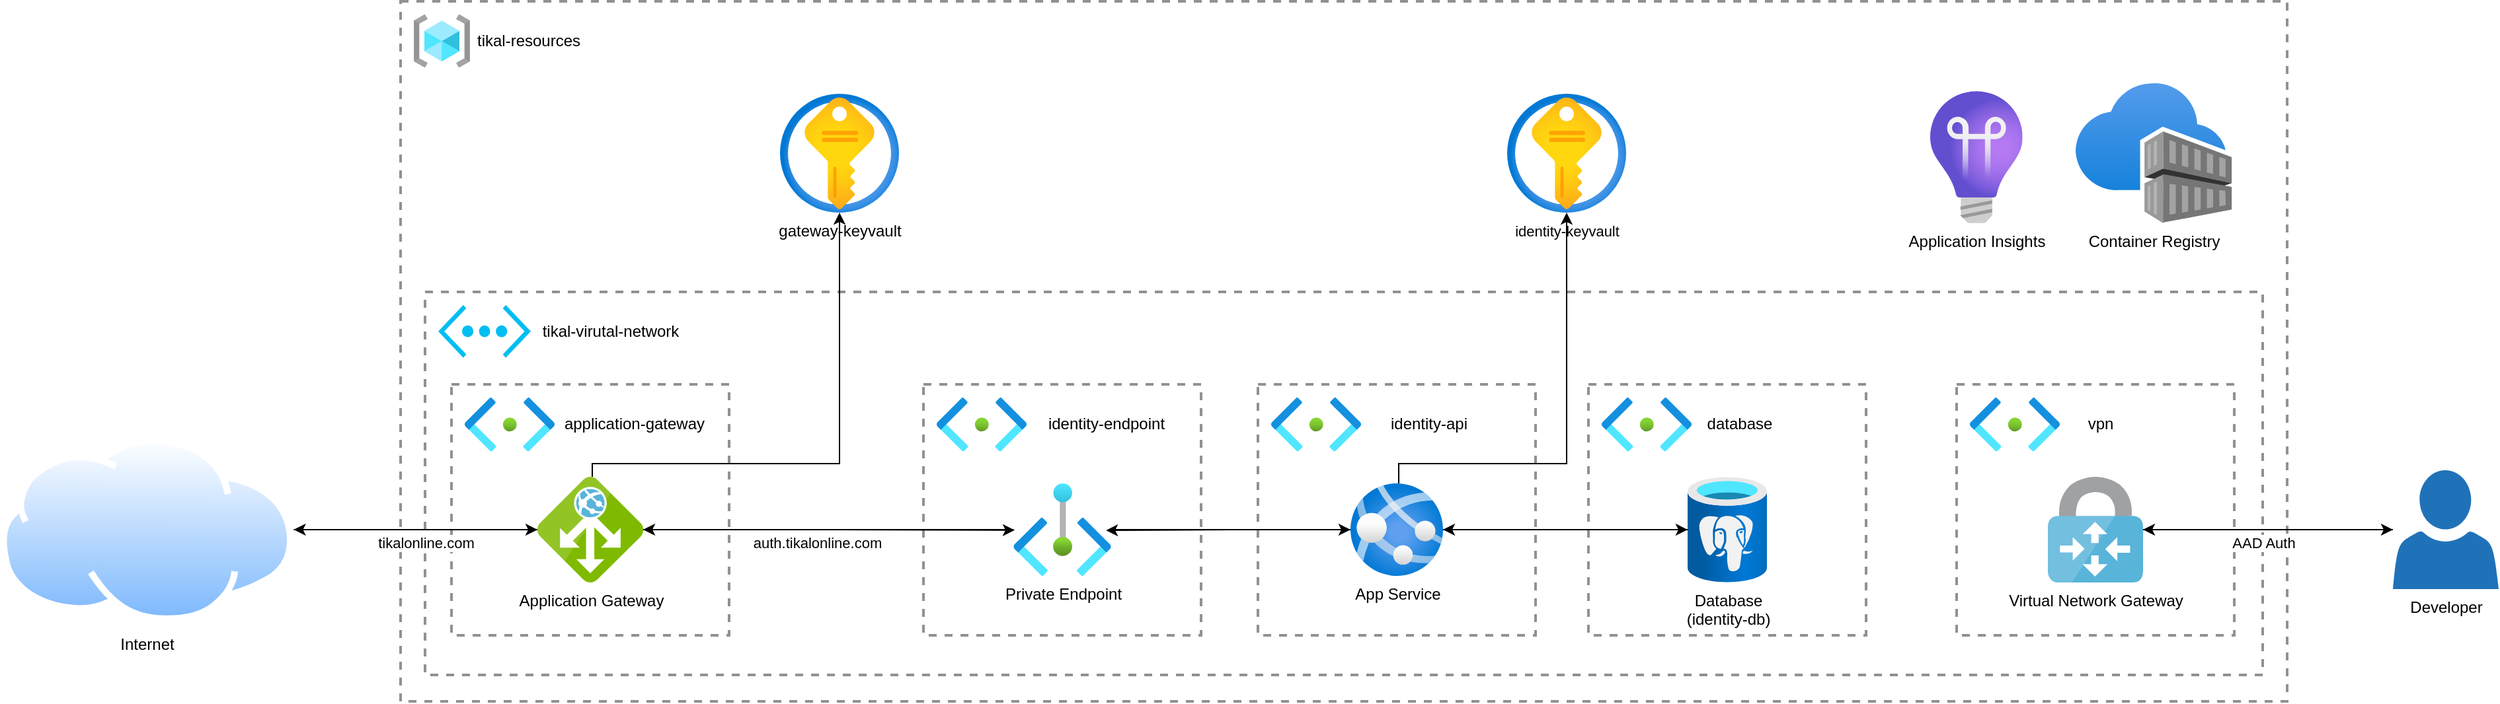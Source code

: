 <mxfile version="27.1.6">
  <diagram id="vuMTW8YQfYrDOJvJzxi7" name="Page-1">
    <mxGraphModel dx="3848" dy="2367" grid="1" gridSize="10" guides="1" tooltips="1" connect="1" arrows="1" fold="1" page="1" pageScale="1" pageWidth="827" pageHeight="1169" math="0" shadow="0">
      <root>
        <mxCell id="0" />
        <mxCell id="1" parent="0" />
        <mxCell id="km7Ys9WgueS3rmO2dscL-8" value="" style="fontStyle=0;verticalAlign=top;align=center;spacingTop=-2;fillColor=none;rounded=0;whiteSpace=wrap;html=1;strokeColor=#919191;strokeWidth=2;dashed=1;container=1;collapsible=0;expand=0;recursiveResize=0;" vertex="1" parent="1">
          <mxGeometry x="-827" y="-110" width="1427" height="530" as="geometry" />
        </mxCell>
        <mxCell id="km7Ys9WgueS3rmO2dscL-14" value="" style="fontStyle=0;verticalAlign=top;align=center;spacingTop=-2;fillColor=none;rounded=0;whiteSpace=wrap;html=1;strokeColor=#919191;strokeWidth=2;dashed=1;container=1;collapsible=0;expand=0;recursiveResize=0;" vertex="1" parent="km7Ys9WgueS3rmO2dscL-8">
          <mxGeometry x="18.5" y="220" width="1390" height="290" as="geometry" />
        </mxCell>
        <mxCell id="km7Ys9WgueS3rmO2dscL-20" value="tikal-virutal-network" style="text;html=1;align=center;verticalAlign=middle;whiteSpace=wrap;rounded=0;" vertex="1" parent="km7Ys9WgueS3rmO2dscL-14">
          <mxGeometry x="80" y="14.91" width="120" height="30" as="geometry" />
        </mxCell>
        <mxCell id="km7Ys9WgueS3rmO2dscL-22" value="" style="fontStyle=0;verticalAlign=top;align=center;spacingTop=-2;fillColor=none;rounded=0;whiteSpace=wrap;html=1;strokeColor=#919191;strokeWidth=2;dashed=1;container=1;collapsible=0;expand=0;recursiveResize=0;" vertex="1" parent="km7Ys9WgueS3rmO2dscL-14">
          <mxGeometry x="20" y="70" width="210" height="190" as="geometry" />
        </mxCell>
        <mxCell id="km7Ys9WgueS3rmO2dscL-18" value="" style="image;aspect=fixed;html=1;points=[];align=center;fontSize=12;image=img/lib/azure2/networking/Subnet.svg;" vertex="1" parent="km7Ys9WgueS3rmO2dscL-22">
          <mxGeometry x="10" y="10" width="68" height="40.72" as="geometry" />
        </mxCell>
        <mxCell id="km7Ys9WgueS3rmO2dscL-23" value="application-gateway" style="text;html=1;align=center;verticalAlign=middle;whiteSpace=wrap;rounded=0;" vertex="1" parent="km7Ys9WgueS3rmO2dscL-22">
          <mxGeometry x="78" y="15.36" width="120" height="30" as="geometry" />
        </mxCell>
        <mxCell id="km7Ys9WgueS3rmO2dscL-24" value="Application Gateway" style="image;sketch=0;aspect=fixed;html=1;points=[];align=center;fontSize=12;image=img/lib/mscae/Application_Gateway.svg;" vertex="1" parent="km7Ys9WgueS3rmO2dscL-22">
          <mxGeometry x="65" y="70" width="80" height="80" as="geometry" />
        </mxCell>
        <mxCell id="km7Ys9WgueS3rmO2dscL-3" value="" style="verticalLabelPosition=bottom;html=1;verticalAlign=top;align=center;strokeColor=none;fillColor=#00BEF2;shape=mxgraph.azure.virtual_network;pointerEvents=1;" vertex="1" parent="km7Ys9WgueS3rmO2dscL-14">
          <mxGeometry x="10" y="9.91" width="70" height="40" as="geometry" />
        </mxCell>
        <mxCell id="km7Ys9WgueS3rmO2dscL-35" value="" style="fontStyle=0;verticalAlign=top;align=center;spacingTop=-2;fillColor=none;rounded=0;whiteSpace=wrap;html=1;strokeColor=#919191;strokeWidth=2;dashed=1;container=1;collapsible=0;expand=0;recursiveResize=0;" vertex="1" parent="km7Ys9WgueS3rmO2dscL-14">
          <mxGeometry x="377" y="70" width="210" height="190" as="geometry" />
        </mxCell>
        <mxCell id="km7Ys9WgueS3rmO2dscL-36" value="" style="image;aspect=fixed;html=1;points=[];align=center;fontSize=12;image=img/lib/azure2/networking/Subnet.svg;" vertex="1" parent="km7Ys9WgueS3rmO2dscL-35">
          <mxGeometry x="10" y="10" width="68" height="40.72" as="geometry" />
        </mxCell>
        <mxCell id="km7Ys9WgueS3rmO2dscL-37" value="identity-endpoint" style="text;html=1;align=center;verticalAlign=middle;whiteSpace=wrap;rounded=0;" vertex="1" parent="km7Ys9WgueS3rmO2dscL-35">
          <mxGeometry x="78" y="15.36" width="120" height="30" as="geometry" />
        </mxCell>
        <mxCell id="km7Ys9WgueS3rmO2dscL-39" value="Private Endpoint" style="image;aspect=fixed;html=1;points=[];align=center;fontSize=12;image=img/lib/azure2/other/Private_Endpoints.svg;" vertex="1" parent="km7Ys9WgueS3rmO2dscL-35">
          <mxGeometry x="68.2" y="75" width="73.6" height="70" as="geometry" />
        </mxCell>
        <mxCell id="km7Ys9WgueS3rmO2dscL-41" style="edgeStyle=orthogonalEdgeStyle;rounded=0;orthogonalLoop=1;jettySize=auto;html=1;" edge="1" parent="km7Ys9WgueS3rmO2dscL-14" source="km7Ys9WgueS3rmO2dscL-39" target="km7Ys9WgueS3rmO2dscL-24">
          <mxGeometry relative="1" as="geometry" />
        </mxCell>
        <mxCell id="km7Ys9WgueS3rmO2dscL-42" style="edgeStyle=orthogonalEdgeStyle;rounded=0;orthogonalLoop=1;jettySize=auto;html=1;entryX=0.011;entryY=0.505;entryDx=0;entryDy=0;entryPerimeter=0;" edge="1" parent="km7Ys9WgueS3rmO2dscL-14" source="km7Ys9WgueS3rmO2dscL-24" target="km7Ys9WgueS3rmO2dscL-39">
          <mxGeometry relative="1" as="geometry" />
        </mxCell>
        <mxCell id="km7Ys9WgueS3rmO2dscL-44" value="auth.tikalonline.com" style="edgeLabel;html=1;align=center;verticalAlign=middle;resizable=0;points=[];" vertex="1" connectable="0" parent="km7Ys9WgueS3rmO2dscL-42">
          <mxGeometry x="-0.059" y="-1" relative="1" as="geometry">
            <mxPoint x="-1" y="9" as="offset" />
          </mxGeometry>
        </mxCell>
        <mxCell id="km7Ys9WgueS3rmO2dscL-53" value="" style="fontStyle=0;verticalAlign=top;align=center;spacingTop=-2;fillColor=none;rounded=0;whiteSpace=wrap;html=1;strokeColor=#919191;strokeWidth=2;dashed=1;container=1;collapsible=0;expand=0;recursiveResize=0;" vertex="1" parent="km7Ys9WgueS3rmO2dscL-14">
          <mxGeometry x="880" y="70" width="210" height="190" as="geometry" />
        </mxCell>
        <mxCell id="km7Ys9WgueS3rmO2dscL-54" value="" style="image;aspect=fixed;html=1;points=[];align=center;fontSize=12;image=img/lib/azure2/networking/Subnet.svg;" vertex="1" parent="km7Ys9WgueS3rmO2dscL-53">
          <mxGeometry x="10" y="10" width="68" height="40.72" as="geometry" />
        </mxCell>
        <mxCell id="km7Ys9WgueS3rmO2dscL-55" value="database" style="text;html=1;align=center;verticalAlign=middle;whiteSpace=wrap;rounded=0;" vertex="1" parent="km7Ys9WgueS3rmO2dscL-53">
          <mxGeometry x="78" y="15.36" width="72" height="30" as="geometry" />
        </mxCell>
        <mxCell id="km7Ys9WgueS3rmO2dscL-57" value="Database&lt;br&gt;(identity-db)" style="image;aspect=fixed;html=1;points=[];align=center;fontSize=12;image=img/lib/azure2/databases/Azure_Database_PostgreSQL_Server.svg;" vertex="1" parent="km7Ys9WgueS3rmO2dscL-53">
          <mxGeometry x="75" y="70" width="60" height="80" as="geometry" />
        </mxCell>
        <mxCell id="km7Ys9WgueS3rmO2dscL-46" value="" style="fontStyle=0;verticalAlign=top;align=center;spacingTop=-2;fillColor=none;rounded=0;whiteSpace=wrap;html=1;strokeColor=#919191;strokeWidth=2;dashed=1;container=1;collapsible=0;expand=0;recursiveResize=0;" vertex="1" parent="km7Ys9WgueS3rmO2dscL-14">
          <mxGeometry x="630" y="70" width="210" height="190" as="geometry" />
        </mxCell>
        <mxCell id="km7Ys9WgueS3rmO2dscL-47" value="" style="image;aspect=fixed;html=1;points=[];align=center;fontSize=12;image=img/lib/azure2/networking/Subnet.svg;" vertex="1" parent="km7Ys9WgueS3rmO2dscL-46">
          <mxGeometry x="10" y="10" width="68" height="40.72" as="geometry" />
        </mxCell>
        <mxCell id="km7Ys9WgueS3rmO2dscL-48" value="identity-api" style="text;html=1;align=center;verticalAlign=middle;whiteSpace=wrap;rounded=0;" vertex="1" parent="km7Ys9WgueS3rmO2dscL-46">
          <mxGeometry x="78" y="15.36" width="102" height="30" as="geometry" />
        </mxCell>
        <mxCell id="km7Ys9WgueS3rmO2dscL-50" value="App Service" style="image;aspect=fixed;html=1;points=[];align=center;fontSize=12;image=img/lib/azure2/containers/App_Services.svg;" vertex="1" parent="km7Ys9WgueS3rmO2dscL-46">
          <mxGeometry x="70" y="75" width="70" height="70" as="geometry" />
        </mxCell>
        <mxCell id="km7Ys9WgueS3rmO2dscL-51" style="edgeStyle=orthogonalEdgeStyle;rounded=0;orthogonalLoop=1;jettySize=auto;html=1;" edge="1" parent="km7Ys9WgueS3rmO2dscL-14" source="km7Ys9WgueS3rmO2dscL-39" target="km7Ys9WgueS3rmO2dscL-50">
          <mxGeometry relative="1" as="geometry" />
        </mxCell>
        <mxCell id="km7Ys9WgueS3rmO2dscL-52" style="edgeStyle=orthogonalEdgeStyle;rounded=0;orthogonalLoop=1;jettySize=auto;html=1;entryX=0.949;entryY=0.508;entryDx=0;entryDy=0;entryPerimeter=0;" edge="1" parent="km7Ys9WgueS3rmO2dscL-14" source="km7Ys9WgueS3rmO2dscL-50" target="km7Ys9WgueS3rmO2dscL-39">
          <mxGeometry relative="1" as="geometry" />
        </mxCell>
        <mxCell id="km7Ys9WgueS3rmO2dscL-59" style="edgeStyle=orthogonalEdgeStyle;rounded=0;orthogonalLoop=1;jettySize=auto;html=1;" edge="1" parent="km7Ys9WgueS3rmO2dscL-14" source="km7Ys9WgueS3rmO2dscL-57" target="km7Ys9WgueS3rmO2dscL-50">
          <mxGeometry relative="1" as="geometry" />
        </mxCell>
        <mxCell id="km7Ys9WgueS3rmO2dscL-60" style="edgeStyle=orthogonalEdgeStyle;rounded=0;orthogonalLoop=1;jettySize=auto;html=1;" edge="1" parent="km7Ys9WgueS3rmO2dscL-14" source="km7Ys9WgueS3rmO2dscL-50" target="km7Ys9WgueS3rmO2dscL-57">
          <mxGeometry relative="1" as="geometry" />
        </mxCell>
        <mxCell id="km7Ys9WgueS3rmO2dscL-106" value="" style="fontStyle=0;verticalAlign=top;align=center;spacingTop=-2;fillColor=none;rounded=0;whiteSpace=wrap;html=1;strokeColor=#919191;strokeWidth=2;dashed=1;container=1;collapsible=0;expand=0;recursiveResize=0;" vertex="1" parent="km7Ys9WgueS3rmO2dscL-14">
          <mxGeometry x="1158.5" y="70" width="210" height="190" as="geometry" />
        </mxCell>
        <mxCell id="km7Ys9WgueS3rmO2dscL-107" value="" style="image;aspect=fixed;html=1;points=[];align=center;fontSize=12;image=img/lib/azure2/networking/Subnet.svg;" vertex="1" parent="km7Ys9WgueS3rmO2dscL-106">
          <mxGeometry x="10" y="10" width="68" height="40.72" as="geometry" />
        </mxCell>
        <mxCell id="km7Ys9WgueS3rmO2dscL-108" value="vpn" style="text;html=1;align=center;verticalAlign=middle;whiteSpace=wrap;rounded=0;" vertex="1" parent="km7Ys9WgueS3rmO2dscL-106">
          <mxGeometry x="78" y="15.36" width="62" height="30" as="geometry" />
        </mxCell>
        <mxCell id="km7Ys9WgueS3rmO2dscL-110" value="Virtual Network Gateway" style="image;sketch=0;aspect=fixed;html=1;points=[];align=center;fontSize=12;image=img/lib/mscae/VPN_Gateway.svg;" vertex="1" parent="km7Ys9WgueS3rmO2dscL-106">
          <mxGeometry x="69" y="70" width="72" height="80" as="geometry" />
        </mxCell>
        <mxCell id="km7Ys9WgueS3rmO2dscL-9" value="" style="image;aspect=fixed;html=1;points=[];align=center;fontSize=12;image=img/lib/azure2/general/Resource_Groups.svg;" vertex="1" parent="km7Ys9WgueS3rmO2dscL-8">
          <mxGeometry x="10" y="10" width="42.5" height="40" as="geometry" />
        </mxCell>
        <mxCell id="km7Ys9WgueS3rmO2dscL-19" value="tikal-resources" style="text;html=1;align=center;verticalAlign=middle;whiteSpace=wrap;rounded=0;" vertex="1" parent="km7Ys9WgueS3rmO2dscL-8">
          <mxGeometry x="52.5" y="15" width="87.5" height="30" as="geometry" />
        </mxCell>
        <mxCell id="km7Ys9WgueS3rmO2dscL-61" value="&lt;div align=&quot;center&quot;&gt;&lt;span&gt;gateway-keyvault&lt;/span&gt;&lt;/div&gt;" style="image;aspect=fixed;html=1;points=[];align=center;fontSize=12;image=img/lib/azure2/security/Key_Vaults.svg;" vertex="1" parent="km7Ys9WgueS3rmO2dscL-8">
          <mxGeometry x="287" y="70" width="90" height="90" as="geometry" />
        </mxCell>
        <mxCell id="km7Ys9WgueS3rmO2dscL-73" style="edgeStyle=orthogonalEdgeStyle;rounded=0;orthogonalLoop=1;jettySize=auto;html=1;jumpStyle=none;curved=0;" edge="1" parent="km7Ys9WgueS3rmO2dscL-8" source="km7Ys9WgueS3rmO2dscL-24" target="km7Ys9WgueS3rmO2dscL-61">
          <mxGeometry relative="1" as="geometry">
            <Array as="points">
              <mxPoint x="145" y="350" />
              <mxPoint x="332" y="350" />
            </Array>
          </mxGeometry>
        </mxCell>
        <mxCell id="km7Ys9WgueS3rmO2dscL-67" value="&lt;font style=&quot;font-size: 11px;&quot;&gt;identity-keyvault&lt;/font&gt;" style="image;aspect=fixed;html=1;points=[];align=center;fontSize=12;image=img/lib/azure2/security/Key_Vaults.svg;" vertex="1" parent="km7Ys9WgueS3rmO2dscL-8">
          <mxGeometry x="837" y="70" width="90" height="90" as="geometry" />
        </mxCell>
        <mxCell id="km7Ys9WgueS3rmO2dscL-74" style="edgeStyle=orthogonalEdgeStyle;rounded=0;orthogonalLoop=1;jettySize=auto;html=1;" edge="1" parent="km7Ys9WgueS3rmO2dscL-8" source="km7Ys9WgueS3rmO2dscL-50" target="km7Ys9WgueS3rmO2dscL-67">
          <mxGeometry relative="1" as="geometry">
            <Array as="points">
              <mxPoint x="755" y="350" />
              <mxPoint x="882" y="350" />
            </Array>
          </mxGeometry>
        </mxCell>
        <mxCell id="km7Ys9WgueS3rmO2dscL-77" value="Container Registry" style="image;aspect=fixed;html=1;points=[];align=center;fontSize=12;image=img/lib/azure2/containers/Container_Registries.svg;" vertex="1" parent="km7Ys9WgueS3rmO2dscL-8">
          <mxGeometry x="1267" y="62" width="118.16" height="106" as="geometry" />
        </mxCell>
        <mxCell id="km7Ys9WgueS3rmO2dscL-79" value="Application Insights" style="image;aspect=fixed;html=1;points=[];align=center;fontSize=12;image=img/lib/azure2/devops/Application_Insights.svg;" vertex="1" parent="km7Ys9WgueS3rmO2dscL-8">
          <mxGeometry x="1157" y="68" width="69.84" height="100" as="geometry" />
        </mxCell>
        <mxCell id="km7Ys9WgueS3rmO2dscL-27" style="edgeStyle=orthogonalEdgeStyle;rounded=0;orthogonalLoop=1;jettySize=auto;html=1;" edge="1" parent="1" source="km7Ys9WgueS3rmO2dscL-25" target="km7Ys9WgueS3rmO2dscL-24">
          <mxGeometry relative="1" as="geometry" />
        </mxCell>
        <mxCell id="km7Ys9WgueS3rmO2dscL-25" value="Internet" style="image;aspect=fixed;perimeter=ellipsePerimeter;html=1;align=center;shadow=0;dashed=0;spacingTop=3;image=img/lib/active_directory/internet_cloud.svg;" vertex="1" parent="1">
          <mxGeometry x="-1130" y="220" width="222.22" height="140" as="geometry" />
        </mxCell>
        <mxCell id="km7Ys9WgueS3rmO2dscL-28" style="edgeStyle=orthogonalEdgeStyle;rounded=0;orthogonalLoop=1;jettySize=auto;html=1;" edge="1" parent="1" source="km7Ys9WgueS3rmO2dscL-24" target="km7Ys9WgueS3rmO2dscL-25">
          <mxGeometry relative="1" as="geometry" />
        </mxCell>
        <mxCell id="km7Ys9WgueS3rmO2dscL-43" value="tikalonline.com" style="edgeLabel;html=1;align=center;verticalAlign=middle;resizable=0;points=[];" vertex="1" connectable="0" parent="km7Ys9WgueS3rmO2dscL-28">
          <mxGeometry x="0.167" relative="1" as="geometry">
            <mxPoint x="23" y="10" as="offset" />
          </mxGeometry>
        </mxCell>
        <mxCell id="km7Ys9WgueS3rmO2dscL-117" style="edgeStyle=orthogonalEdgeStyle;rounded=0;orthogonalLoop=1;jettySize=auto;html=1;" edge="1" parent="1" source="km7Ys9WgueS3rmO2dscL-116" target="km7Ys9WgueS3rmO2dscL-110">
          <mxGeometry relative="1" as="geometry" />
        </mxCell>
        <mxCell id="km7Ys9WgueS3rmO2dscL-116" value="Developer" style="sketch=0;pointerEvents=1;shadow=0;dashed=0;html=1;strokeColor=none;labelPosition=center;verticalLabelPosition=bottom;verticalAlign=top;outlineConnect=0;align=center;shape=mxgraph.office.users.user;fillColor=#2072B8;" vertex="1" parent="1">
          <mxGeometry x="680" y="245" width="80" height="90" as="geometry" />
        </mxCell>
        <mxCell id="km7Ys9WgueS3rmO2dscL-118" style="edgeStyle=orthogonalEdgeStyle;rounded=0;orthogonalLoop=1;jettySize=auto;html=1;" edge="1" parent="1" source="km7Ys9WgueS3rmO2dscL-110" target="km7Ys9WgueS3rmO2dscL-116">
          <mxGeometry relative="1" as="geometry" />
        </mxCell>
        <mxCell id="km7Ys9WgueS3rmO2dscL-119" value="AAD Auth" style="edgeLabel;html=1;align=center;verticalAlign=middle;resizable=0;points=[];" vertex="1" connectable="0" parent="km7Ys9WgueS3rmO2dscL-118">
          <mxGeometry x="-0.117" relative="1" as="geometry">
            <mxPoint x="7" y="10" as="offset" />
          </mxGeometry>
        </mxCell>
      </root>
    </mxGraphModel>
  </diagram>
</mxfile>
